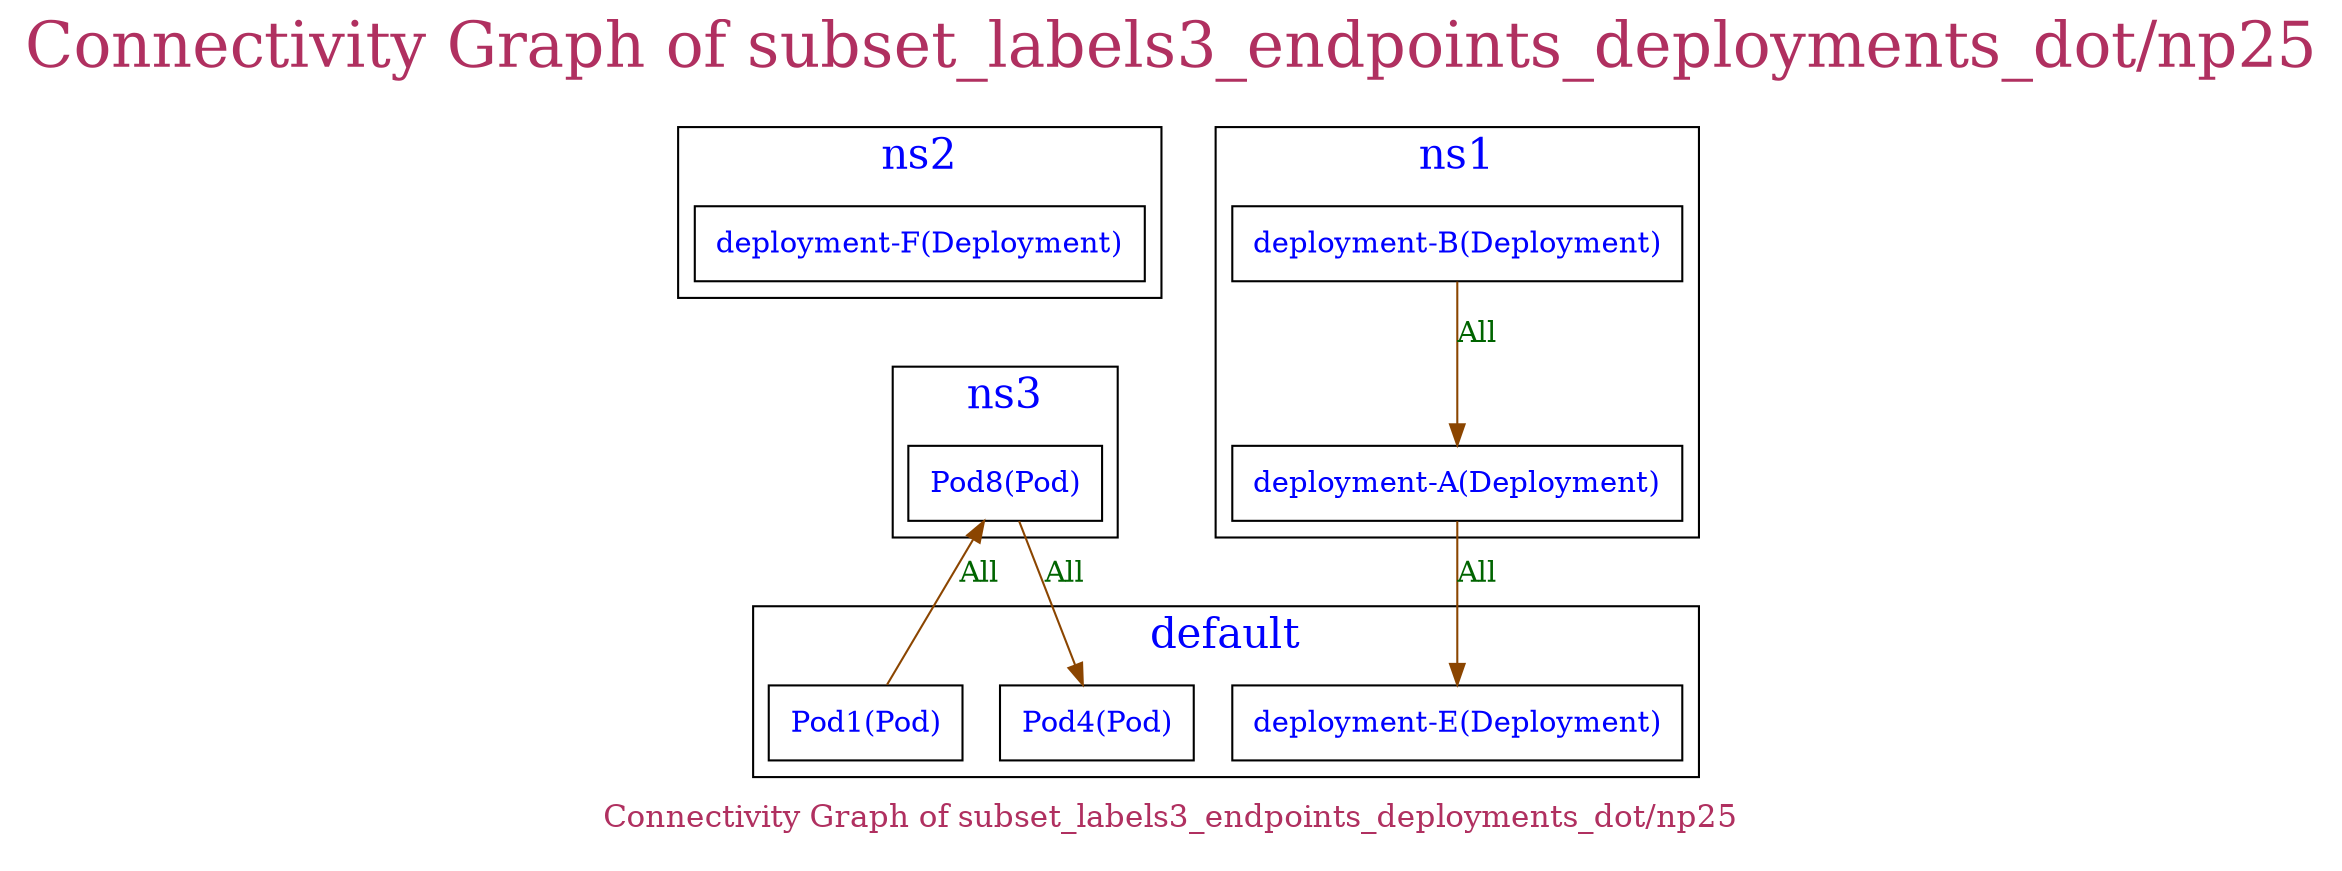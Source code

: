 // The Connectivity Graph of subset_labels3_endpoints_deployments_dot/np25
digraph {
	label="Connectivity Graph of subset_labels3_endpoints_deployments_dot/np25"	labelloc = "t"
	fontsize=30
	fontcolor=maroon
	subgraph cluster_map_explanation {
subgraph cluster_default_namespace{
	label="default"
	fontsize=20
	fontcolor=blue
	tooltip="Namespace"
	"default/Pod1(Pod)" [label=<<table border="0" cellspacing="0"><tr><td>Pod1(Pod)</td></tr></table>> shape=box fontcolor=blue tooltip="Workload"]
	"default/Pod4(Pod)" [label=<<table border="0" cellspacing="0"><tr><td>Pod4(Pod)</td></tr></table>> shape=box fontcolor=blue tooltip="Workload"]
	"default/deployment-E(Deployment)" [label=<<table border="0" cellspacing="0"><tr><td>deployment-E(Deployment)</td></tr></table>> shape=box fontcolor=blue tooltip="Workload"]
}
subgraph cluster_ns1_namespace{
	label="ns1"
	fontsize=20
	fontcolor=blue
	tooltip="Namespace"
	"ns1/deployment-A(Deployment)" [label=<<table border="0" cellspacing="0"><tr><td>deployment-A(Deployment)</td></tr></table>> shape=box fontcolor=blue tooltip="Workload"]
	"ns1/deployment-B(Deployment)" [label=<<table border="0" cellspacing="0"><tr><td>deployment-B(Deployment)</td></tr></table>> shape=box fontcolor=blue tooltip="Workload"]
}
subgraph cluster_ns2_namespace{
	label="ns2"
	fontsize=20
	fontcolor=blue
	tooltip="Namespace"
	"ns2/deployment-F(Deployment)" [label=<<table border="0" cellspacing="0"><tr><td>deployment-F(Deployment)</td></tr></table>> shape=box fontcolor=blue tooltip="Workload"]
}
subgraph cluster_ns3_namespace{
	label="ns3"
	fontsize=20
	fontcolor=blue
	tooltip="Namespace"
	"ns3/Pod8(Pod)" [label=<<table border="0" cellspacing="0"><tr><td>Pod8(Pod)</td></tr></table>> shape=box fontcolor=blue tooltip="Workload"]
}
	"default/Pod1(Pod)" -> "ns3/Pod8(Pod)"[label="All" labeltooltip="All" color=darkorange4 fontcolor=darkgreen dir=both arrowhead=normal arrowtail=none]
	"ns1/deployment-A(Deployment)" -> "default/deployment-E(Deployment)"[label="All" labeltooltip="All" color=darkorange4 fontcolor=darkgreen dir=both arrowhead=normal arrowtail=none]
	"ns1/deployment-B(Deployment)" -> "ns1/deployment-A(Deployment)"[label="All" labeltooltip="All" color=darkorange4 fontcolor=darkgreen dir=both arrowhead=normal arrowtail=none]
	"ns3/Pod8(Pod)" -> "default/Pod4(Pod)"[label="All" labeltooltip="All" color=darkorange4 fontcolor=darkgreen dir=both arrowhead=normal arrowtail=none]
	color=white
	labelloc = "b"
	fontsize=15
	fontcolor=maroon
	}
}
